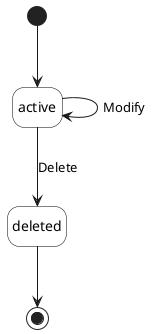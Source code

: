 @startuml performanceProfileStates

'skinparam Linetype polyline
'skinparam Linetype ortho
skinparam state {
    BackgroundColor White
    BorderColor Black
}
hide empty description

''' diagram'''
[*] -d-> active

active -d-> active: Modify

active --> deleted: Delete

deleted -d-> [*]

@enduml